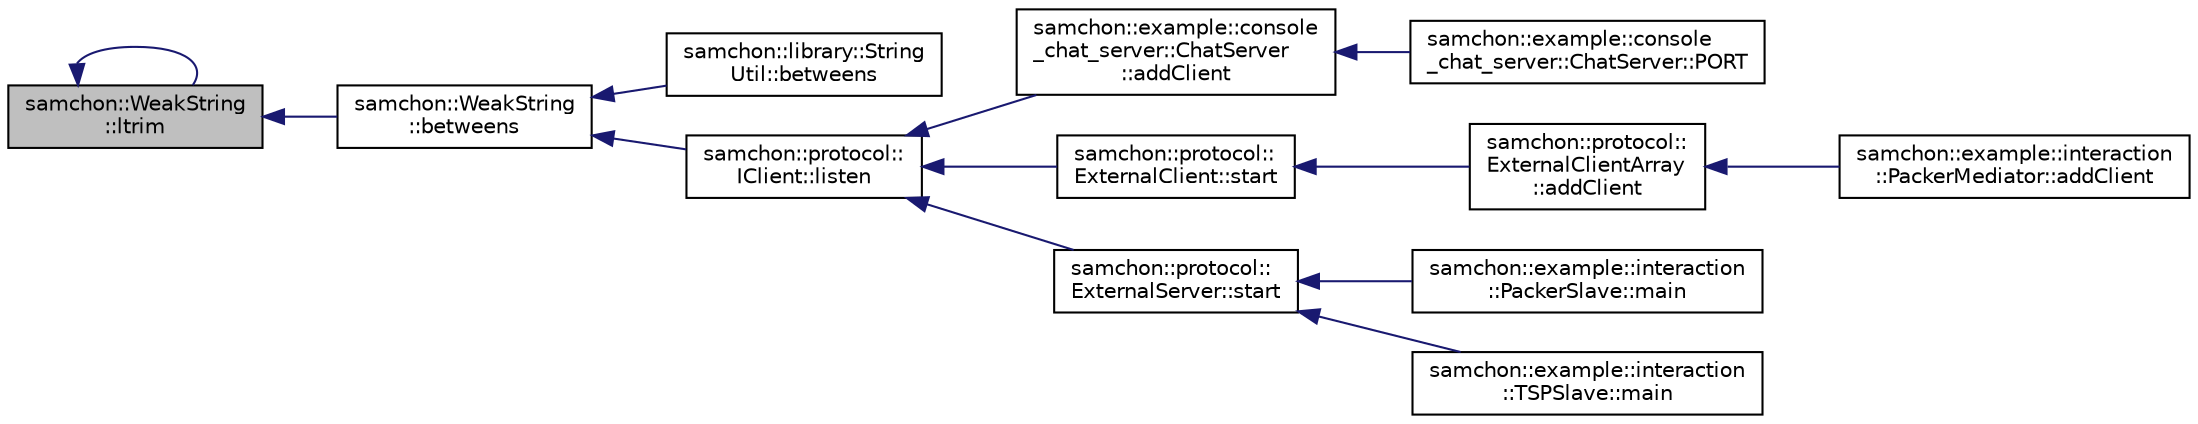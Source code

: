 digraph "samchon::WeakString::ltrim"
{
  edge [fontname="Helvetica",fontsize="10",labelfontname="Helvetica",labelfontsize="10"];
  node [fontname="Helvetica",fontsize="10",shape=record];
  rankdir="LR";
  Node1 [label="samchon::WeakString\l::ltrim",height=0.2,width=0.4,color="black", fillcolor="grey75", style="filled", fontcolor="black"];
  Node1 -> Node2 [dir="back",color="midnightblue",fontsize="10",style="solid",fontname="Helvetica"];
  Node2 [label="samchon::WeakString\l::betweens",height=0.2,width=0.4,color="black", fillcolor="white", style="filled",URL="$d8/de4/classsamchon_1_1WeakString.html#a2db7fada61c0ffa5d5a31499a40c772c",tooltip="Generates substrings. "];
  Node2 -> Node3 [dir="back",color="midnightblue",fontsize="10",style="solid",fontname="Helvetica"];
  Node3 [label="samchon::library::String\lUtil::betweens",height=0.2,width=0.4,color="black", fillcolor="white", style="filled",URL="$d2/d53/classsamchon_1_1library_1_1StringUtil.html#a0d52ded08d36670635430f6a7a63b98f",tooltip="Generates substrings. "];
  Node2 -> Node4 [dir="back",color="midnightblue",fontsize="10",style="solid",fontname="Helvetica"];
  Node4 [label="samchon::protocol::\lIClient::listen",height=0.2,width=0.4,color="black", fillcolor="white", style="filled",URL="$d3/dc8/classsamchon_1_1protocol_1_1IClient.html#a2c36bef1ddcc101dd1e1364ab22f4ee3",tooltip="Listens message from a related system. "];
  Node4 -> Node5 [dir="back",color="midnightblue",fontsize="10",style="solid",fontname="Helvetica"];
  Node5 [label="samchon::example::console\l_chat_server::ChatServer\l::addClient",height=0.2,width=0.4,color="black", fillcolor="white", style="filled",URL="$dd/dc0/classsamchon_1_1example_1_1console__chat__server_1_1ChatServer.html#a49466c3a851dd65633a0915feee864c1",tooltip="Add a client. "];
  Node5 -> Node6 [dir="back",color="midnightblue",fontsize="10",style="solid",fontname="Helvetica"];
  Node6 [label="samchon::example::console\l_chat_server::ChatServer::PORT",height=0.2,width=0.4,color="black", fillcolor="white", style="filled",URL="$dd/dc0/classsamchon_1_1example_1_1console__chat__server_1_1ChatServer.html#aaeb3148b26566bb3c133f3c4c174de5d",tooltip="Port number: #33749. "];
  Node4 -> Node7 [dir="back",color="midnightblue",fontsize="10",style="solid",fontname="Helvetica"];
  Node7 [label="samchon::protocol::\lExternalClient::start",height=0.2,width=0.4,color="black", fillcolor="white", style="filled",URL="$dc/dfd/classsamchon_1_1protocol_1_1ExternalClient.html#ae4702e7417181280814e8b6b14add2ea",tooltip="Start interaction. "];
  Node7 -> Node8 [dir="back",color="midnightblue",fontsize="10",style="solid",fontname="Helvetica"];
  Node8 [label="samchon::protocol::\lExternalClientArray\l::addClient",height=0.2,width=0.4,color="black", fillcolor="white", style="filled",URL="$d8/d47/classsamchon_1_1protocol_1_1ExternalClientArray.html#ad3ec6083977d0c552fe8287f9d68f909",tooltip="Handling connection of a physical client. "];
  Node8 -> Node9 [dir="back",color="midnightblue",fontsize="10",style="solid",fontname="Helvetica"];
  Node9 [label="samchon::example::interaction\l::PackerMediator::addClient",height=0.2,width=0.4,color="black", fillcolor="white", style="filled",URL="$d7/d0a/classsamchon_1_1example_1_1interaction_1_1PackerMediator.html#a8d04d11f6948cf00d968549ab6279ff3",tooltip="Handling connection of a physical client. "];
  Node4 -> Node10 [dir="back",color="midnightblue",fontsize="10",style="solid",fontname="Helvetica"];
  Node10 [label="samchon::protocol::\lExternalServer::start",height=0.2,width=0.4,color="black", fillcolor="white", style="filled",URL="$df/d4a/classsamchon_1_1protocol_1_1ExternalServer.html#ae66e632f38f210dcbf41616d10c7c3f5",tooltip="Start interaction. "];
  Node10 -> Node11 [dir="back",color="midnightblue",fontsize="10",style="solid",fontname="Helvetica"];
  Node11 [label="samchon::example::interaction\l::PackerSlave::main",height=0.2,width=0.4,color="black", fillcolor="white", style="filled",URL="$d3/d29/classsamchon_1_1example_1_1interaction_1_1PackerSlave.html#a6e988e1b8aabb03b2d47813871efd386",tooltip="Main function. "];
  Node10 -> Node12 [dir="back",color="midnightblue",fontsize="10",style="solid",fontname="Helvetica"];
  Node12 [label="samchon::example::interaction\l::TSPSlave::main",height=0.2,width=0.4,color="black", fillcolor="white", style="filled",URL="$df/dac/classsamchon_1_1example_1_1interaction_1_1TSPSlave.html#a21e03899aaa40763605cb47a7037f37d",tooltip="Main function. "];
  Node1 -> Node1 [dir="back",color="midnightblue",fontsize="10",style="solid",fontname="Helvetica"];
}
